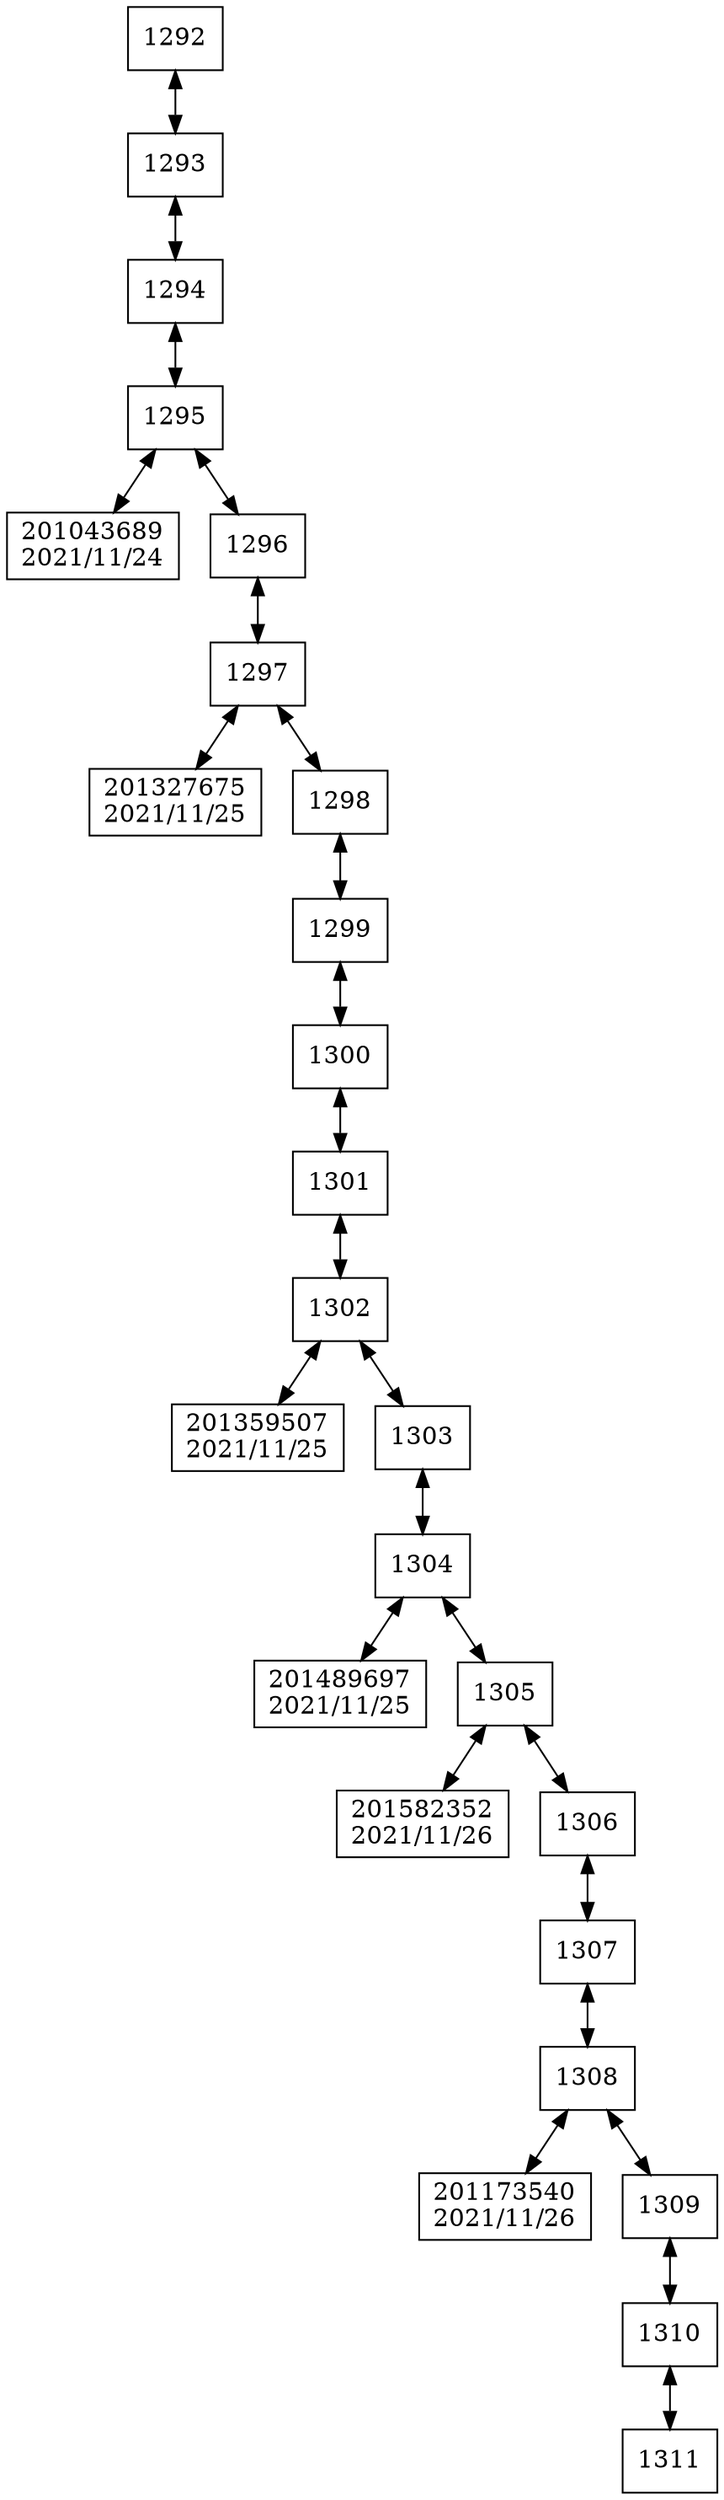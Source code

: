 digraph G{
 rankdir = TB; 
node [shape=box]; 
compound=true; 
"1292"[label="1292"];
"1293"[label="1293"];
"1294"[label="1294"];
"1295"[label="1295"];
"201043689"[label="201043689
2021/11/24"];
"1296"[label="1296"];
"1297"[label="1297"];
"201327675"[label="201327675
2021/11/25"];
"1298"[label="1298"];
"1299"[label="1299"];
"1300"[label="1300"];
"1301"[label="1301"];
"1302"[label="1302"];
"201359507"[label="201359507
2021/11/25"];
"1303"[label="1303"];
"1304"[label="1304"];
"201489697"[label="201489697
2021/11/25"];
"1305"[label="1305"];
"201582352"[label="201582352
2021/11/26"];
"1306"[label="1306"];
"1307"[label="1307"];
"1308"[label="1308"];
"201173540"[label="201173540
2021/11/26"];
"1309"[label="1309"];
"1310"[label="1310"];
"1311"[label="1311"];
"1292" -> "1293"[dir="both"];
"1293" -> "1294"[dir="both"];
"1294" -> "1295"[dir="both"];
"1295" -> "201043689"[dir="both"];
"1295" -> "1296"[dir="both"];
"1296" -> "1297"[dir="both"];
"1297" -> "201327675"[dir="both"];
"1297" -> "1298"[dir="both"];
"1298" -> "1299"[dir="both"];
"1299" -> "1300"[dir="both"];
"1300" -> "1301"[dir="both"];
"1301" -> "1302"[dir="both"];
"1302" -> "201359507"[dir="both"];
"1302" -> "1303"[dir="both"];
"1303" -> "1304"[dir="both"];
"1304" -> "201489697"[dir="both"];
"1304" -> "1305"[dir="both"];
"1305" -> "201582352"[dir="both"];
"1305" -> "1306"[dir="both"];
"1306" -> "1307"[dir="both"];
"1307" -> "1308"[dir="both"];
"1308" -> "201173540"[dir="both"];
"1308" -> "1309"[dir="both"];
"1309" -> "1310"[dir="both"];
"1310" -> "1311"[dir="both"];

}

